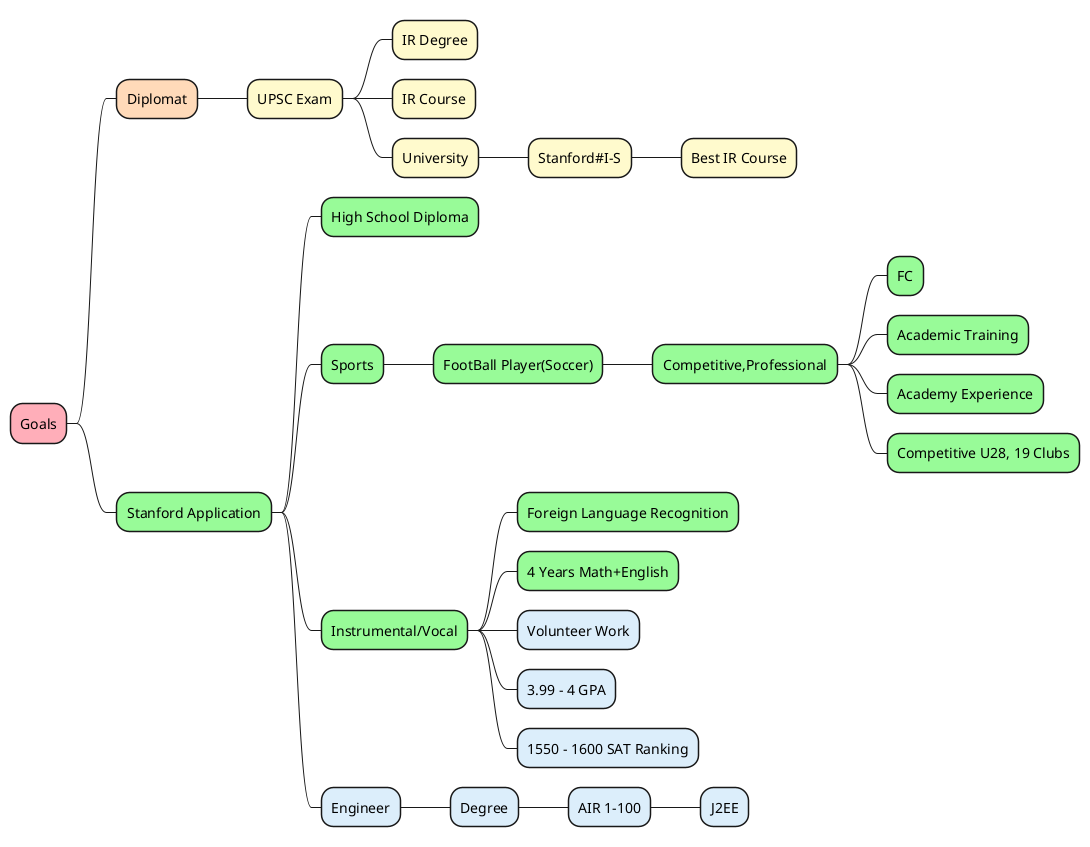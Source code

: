 ```plantuml
@startmindmap
skinparam nodeMargin 10
skinparam lineArrowsize 2

*[#FFAEB9] Goals
**[#FFDAB9] Diplomat
***[#FFFACD] UPSC Exam
****[#FFFACD] IR Degree
****[#FFFACD] IR Course
****[#FFFACD] University
*****[#FFFACD] Stanford#I-S
******[#FFFACD] Best IR Course
**[#98FB98] Stanford Application
***[#98FB98] High School Diploma
***[#98FB98] Sports
****[#98FB98] FootBall Player(Soccer)
*****[#98FB98] Competitive,Professional
******[#98FB98] FC
******[#98FB98] Academic Training
******[#98FB98] Academy Experience
******[#98FB98] Competitive U28, 19 Clubs
***[#98FB98] Instrumental/Vocal
****[#98FB98] Foreign Language Recognition
****[#98FB98] 4 Years Math+English
****[#DCEEFB] Volunteer Work
****[#DCEEFB] 3.99 - 4 GPA
****[#DCEEFB] 1550 - 1600 SAT Ranking
***[#DCEEFB] Engineer
****[#DCEEFB] Degree
*****[#DCEEFB] AIR 1-100
******[#DCEEFB] J2EE
@endmindmap
```

